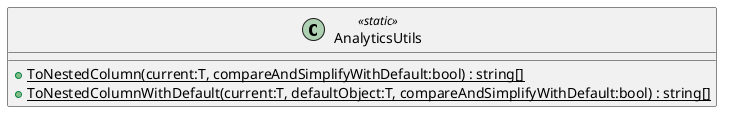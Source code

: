 @startuml
class AnalyticsUtils <<static>> {
    + {static} ToNestedColumn(current:T, compareAndSimplifyWithDefault:bool) : string[]
    + {static} ToNestedColumnWithDefault(current:T, defaultObject:T, compareAndSimplifyWithDefault:bool) : string[]
}
@enduml

